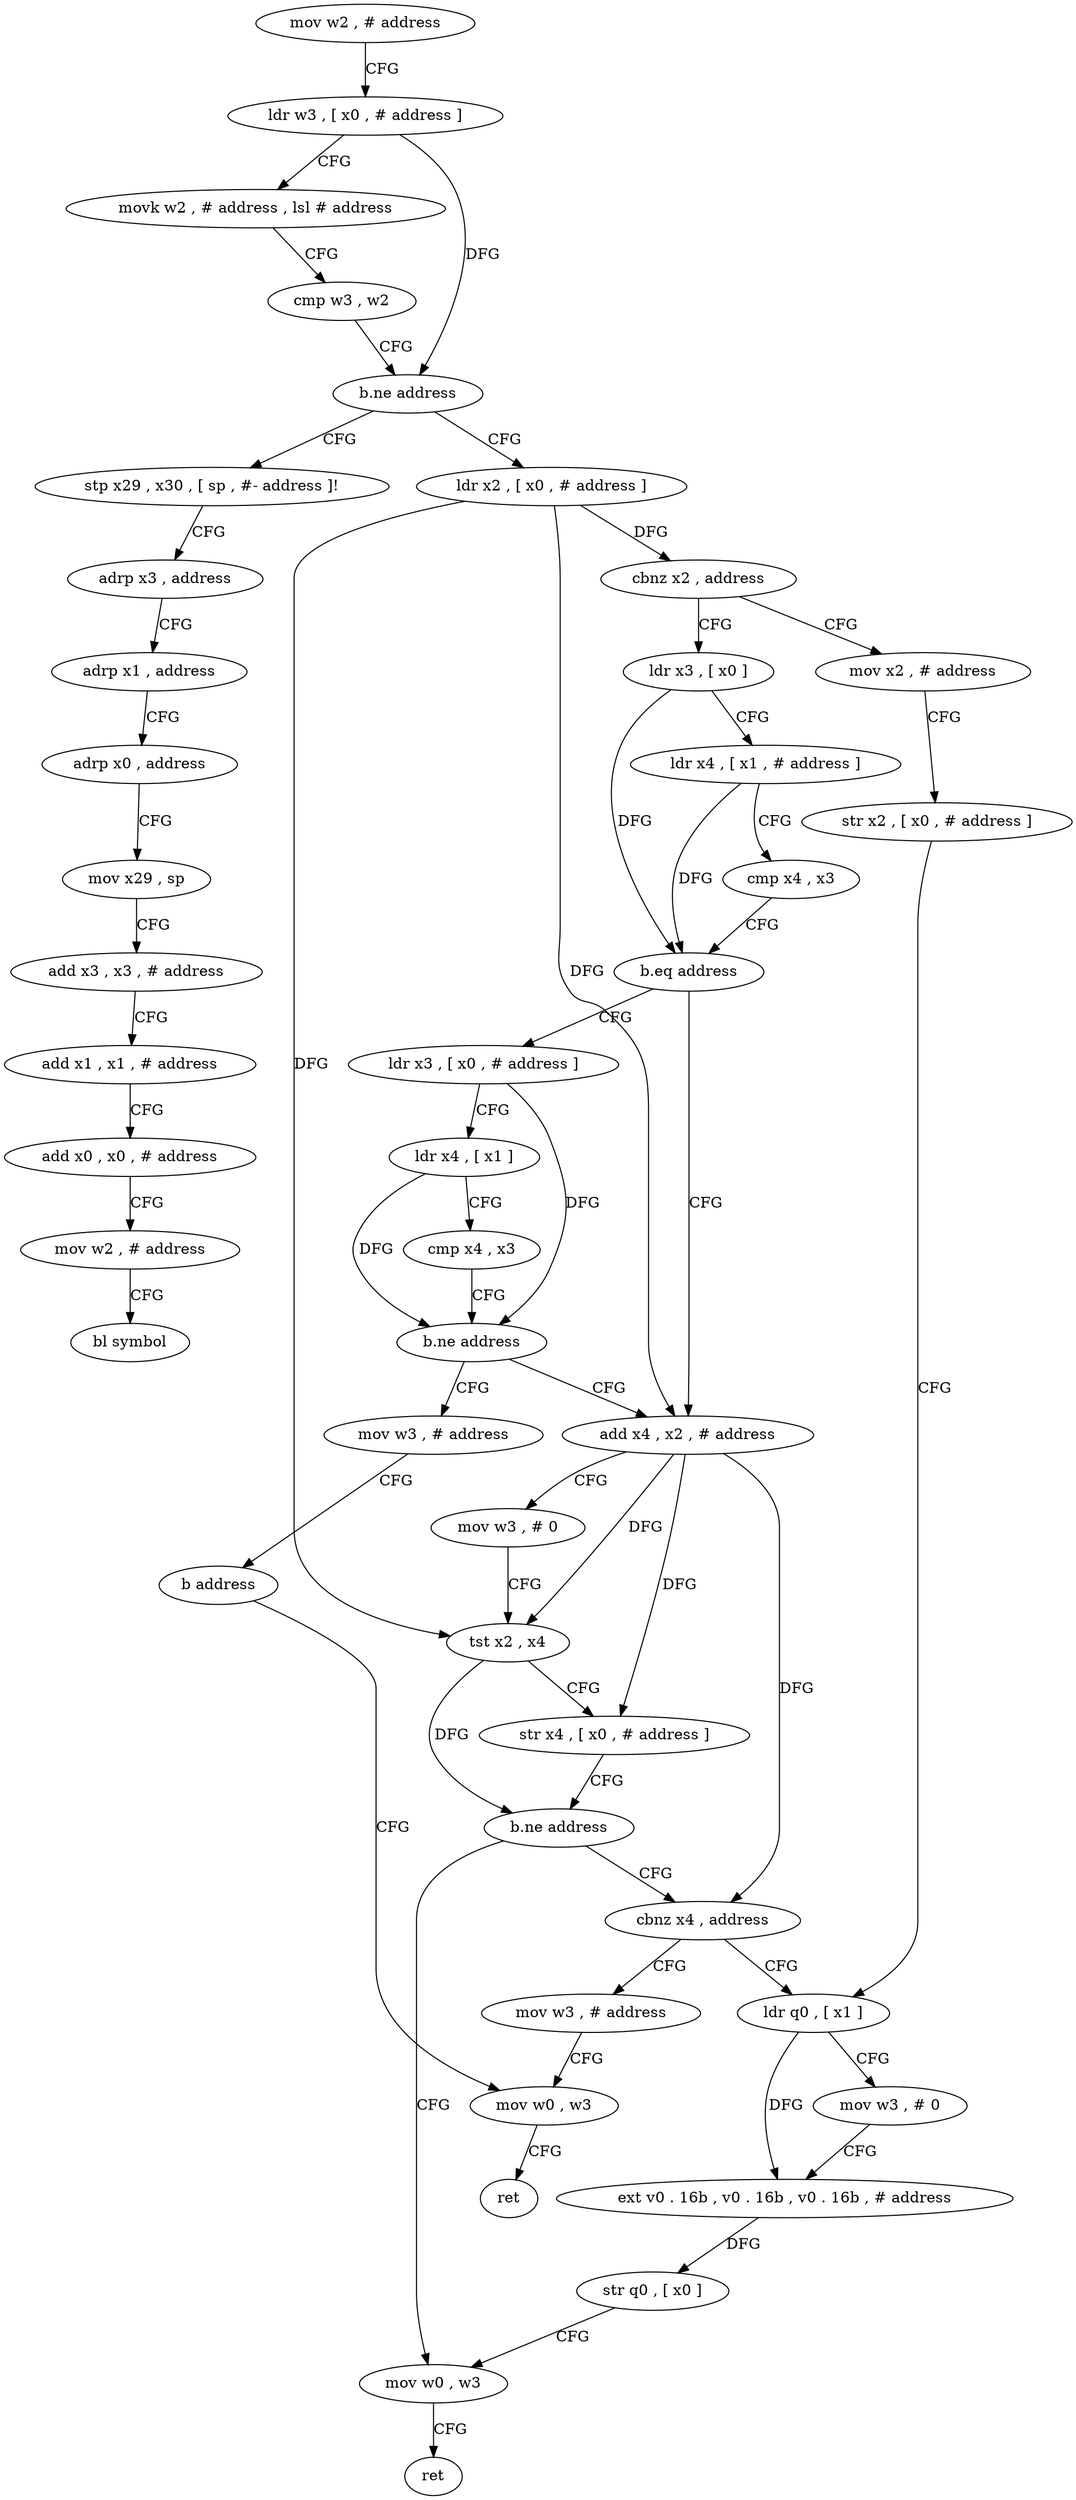 digraph "func" {
"4451168" [label = "mov w2 , # address" ]
"4451172" [label = "ldr w3 , [ x0 , # address ]" ]
"4451176" [label = "movk w2 , # address , lsl # address" ]
"4451180" [label = "cmp w3 , w2" ]
"4451184" [label = "b.ne address" ]
"4451312" [label = "stp x29 , x30 , [ sp , #- address ]!" ]
"4451188" [label = "ldr x2 , [ x0 , # address ]" ]
"4451316" [label = "adrp x3 , address" ]
"4451320" [label = "adrp x1 , address" ]
"4451324" [label = "adrp x0 , address" ]
"4451328" [label = "mov x29 , sp" ]
"4451332" [label = "add x3 , x3 , # address" ]
"4451336" [label = "add x1 , x1 , # address" ]
"4451340" [label = "add x0 , x0 , # address" ]
"4451344" [label = "mov w2 , # address" ]
"4451348" [label = "bl symbol" ]
"4451192" [label = "cbnz x2 , address" ]
"4451232" [label = "ldr x3 , [ x0 ]" ]
"4451196" [label = "mov x2 , # address" ]
"4451236" [label = "ldr x4 , [ x1 , # address ]" ]
"4451240" [label = "cmp x4 , x3" ]
"4451244" [label = "b.eq address" ]
"4451288" [label = "ldr x3 , [ x0 , # address ]" ]
"4451248" [label = "add x4 , x2 , # address" ]
"4451200" [label = "str x2 , [ x0 , # address ]" ]
"4451204" [label = "ldr q0 , [ x1 ]" ]
"4451292" [label = "ldr x4 , [ x1 ]" ]
"4451296" [label = "cmp x4 , x3" ]
"4451300" [label = "b.ne address" ]
"4451304" [label = "mov w3 , # address" ]
"4451252" [label = "mov w3 , # 0" ]
"4451256" [label = "tst x2 , x4" ]
"4451260" [label = "str x4 , [ x0 , # address ]" ]
"4451264" [label = "b.ne address" ]
"4451220" [label = "mov w0 , w3" ]
"4451268" [label = "cbnz x4 , address" ]
"4451308" [label = "b address" ]
"4451276" [label = "mov w0 , w3" ]
"4451224" [label = "ret" ]
"4451272" [label = "mov w3 , # address" ]
"4451280" [label = "ret" ]
"4451208" [label = "mov w3 , # 0" ]
"4451212" [label = "ext v0 . 16b , v0 . 16b , v0 . 16b , # address" ]
"4451216" [label = "str q0 , [ x0 ]" ]
"4451168" -> "4451172" [ label = "CFG" ]
"4451172" -> "4451176" [ label = "CFG" ]
"4451172" -> "4451184" [ label = "DFG" ]
"4451176" -> "4451180" [ label = "CFG" ]
"4451180" -> "4451184" [ label = "CFG" ]
"4451184" -> "4451312" [ label = "CFG" ]
"4451184" -> "4451188" [ label = "CFG" ]
"4451312" -> "4451316" [ label = "CFG" ]
"4451188" -> "4451192" [ label = "DFG" ]
"4451188" -> "4451248" [ label = "DFG" ]
"4451188" -> "4451256" [ label = "DFG" ]
"4451316" -> "4451320" [ label = "CFG" ]
"4451320" -> "4451324" [ label = "CFG" ]
"4451324" -> "4451328" [ label = "CFG" ]
"4451328" -> "4451332" [ label = "CFG" ]
"4451332" -> "4451336" [ label = "CFG" ]
"4451336" -> "4451340" [ label = "CFG" ]
"4451340" -> "4451344" [ label = "CFG" ]
"4451344" -> "4451348" [ label = "CFG" ]
"4451192" -> "4451232" [ label = "CFG" ]
"4451192" -> "4451196" [ label = "CFG" ]
"4451232" -> "4451236" [ label = "CFG" ]
"4451232" -> "4451244" [ label = "DFG" ]
"4451196" -> "4451200" [ label = "CFG" ]
"4451236" -> "4451240" [ label = "CFG" ]
"4451236" -> "4451244" [ label = "DFG" ]
"4451240" -> "4451244" [ label = "CFG" ]
"4451244" -> "4451288" [ label = "CFG" ]
"4451244" -> "4451248" [ label = "CFG" ]
"4451288" -> "4451292" [ label = "CFG" ]
"4451288" -> "4451300" [ label = "DFG" ]
"4451248" -> "4451252" [ label = "CFG" ]
"4451248" -> "4451256" [ label = "DFG" ]
"4451248" -> "4451260" [ label = "DFG" ]
"4451248" -> "4451268" [ label = "DFG" ]
"4451200" -> "4451204" [ label = "CFG" ]
"4451204" -> "4451208" [ label = "CFG" ]
"4451204" -> "4451212" [ label = "DFG" ]
"4451292" -> "4451296" [ label = "CFG" ]
"4451292" -> "4451300" [ label = "DFG" ]
"4451296" -> "4451300" [ label = "CFG" ]
"4451300" -> "4451248" [ label = "CFG" ]
"4451300" -> "4451304" [ label = "CFG" ]
"4451304" -> "4451308" [ label = "CFG" ]
"4451252" -> "4451256" [ label = "CFG" ]
"4451256" -> "4451260" [ label = "CFG" ]
"4451256" -> "4451264" [ label = "DFG" ]
"4451260" -> "4451264" [ label = "CFG" ]
"4451264" -> "4451220" [ label = "CFG" ]
"4451264" -> "4451268" [ label = "CFG" ]
"4451220" -> "4451224" [ label = "CFG" ]
"4451268" -> "4451204" [ label = "CFG" ]
"4451268" -> "4451272" [ label = "CFG" ]
"4451308" -> "4451276" [ label = "CFG" ]
"4451276" -> "4451280" [ label = "CFG" ]
"4451272" -> "4451276" [ label = "CFG" ]
"4451208" -> "4451212" [ label = "CFG" ]
"4451212" -> "4451216" [ label = "DFG" ]
"4451216" -> "4451220" [ label = "CFG" ]
}
